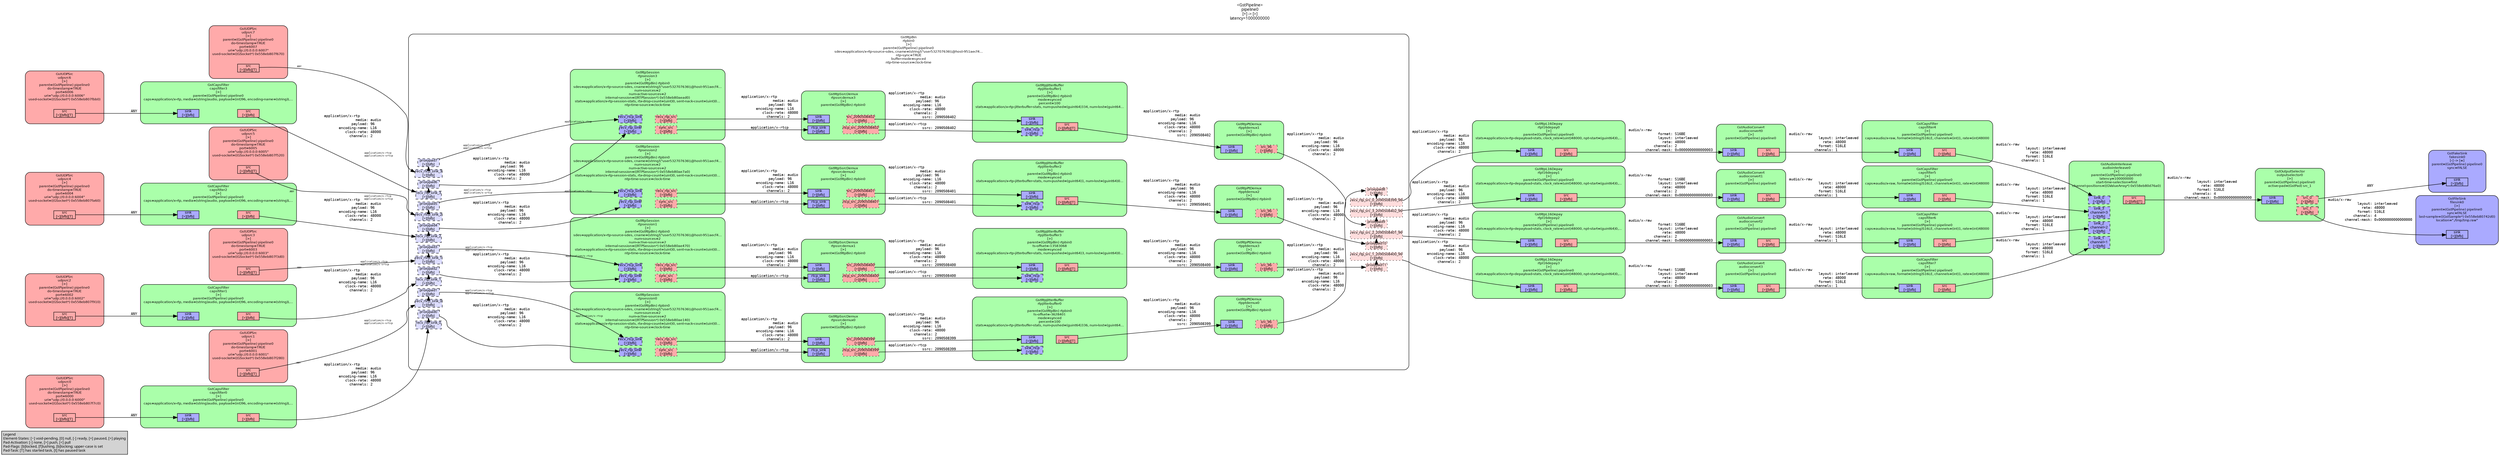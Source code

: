 digraph pipeline {
  rankdir=LR;
  fontname="sans";
  fontsize="10";
  labelloc=t;
  nodesep=.1;
  ranksep=.2;
  label="<GstPipeline>\npipeline0\n[=] -> [>]\nlatency=1000000000";
  node [style="filled,rounded", shape=box, fontsize="9", fontname="sans", margin="0.0,0.0"];
  edge [labelfontsize="6", fontsize="9", fontname="monospace"];
  
  legend [
    pos="0,0!",
    margin="0.05,0.05",
    style="filled",
    label="Legend\lElement-States: [~] void-pending, [0] null, [-] ready, [=] paused, [>] playing\lPad-Activation: [-] none, [>] push, [<] pull\lPad-Flags: [b]locked, [f]lushing, [b]locking; upper-case is set\lPad-Task: [T] has started task, [t] has paused task\l",
  ];
  subgraph cluster_capsfilter7_0x7f90d4009880 {
    fontname="Bitstream Vera Sans";
    fontsize="8";
    style="filled,rounded";
    color=black;
    label="GstCapsFilter\ncapsfilter7\n[>]\nparent=(GstPipeline) pipeline0\ncaps=audio/x-raw, format=(string)S16LE, channels=(int)1, rate=(int)48000";
    subgraph cluster_capsfilter7_0x7f90d4009880_sink {
      label="";
      style="invis";
      capsfilter7_0x7f90d4009880_sink_0x7f90d0005930 [color=black, fillcolor="#aaaaff", label="sink\n[>][bfb]", height="0.2", style="filled,solid"];
    }

    subgraph cluster_capsfilter7_0x7f90d4009880_src {
      label="";
      style="invis";
      capsfilter7_0x7f90d4009880_src_0x7f90d0005b70 [color=black, fillcolor="#ffaaaa", label="src\n[>][bfb]", height="0.2", style="filled,solid"];
    }

    capsfilter7_0x7f90d4009880_sink_0x7f90d0005930 -> capsfilter7_0x7f90d4009880_src_0x7f90d0005b70 [style="invis"];
    fillcolor="#aaffaa";
  }

  capsfilter7_0x7f90d4009880_src_0x7f90d0005b70 -> audiointerleave0_0x558eb808b0e0_sink_1_0x558eb80be020 [label="audio/x-raw\l              layout: interleaved\l                rate: 48000\l              format: S16LE\l            channels: 1\l"]
  subgraph cluster_audioconvert3_0x7f90c8004f80 {
    fontname="Bitstream Vera Sans";
    fontsize="8";
    style="filled,rounded";
    color=black;
    label="GstAudioConvert\naudioconvert3\n[>]\nparent=(GstPipeline) pipeline0";
    subgraph cluster_audioconvert3_0x7f90c8004f80_sink {
      label="";
      style="invis";
      audioconvert3_0x7f90c8004f80_sink_0x7f90d00054b0 [color=black, fillcolor="#aaaaff", label="sink\n[>][bfb]", height="0.2", style="filled,solid"];
    }

    subgraph cluster_audioconvert3_0x7f90c8004f80_src {
      label="";
      style="invis";
      audioconvert3_0x7f90c8004f80_src_0x7f90d00056f0 [color=black, fillcolor="#ffaaaa", label="src\n[>][bfb]", height="0.2", style="filled,solid"];
    }

    audioconvert3_0x7f90c8004f80_sink_0x7f90d00054b0 -> audioconvert3_0x7f90c8004f80_src_0x7f90d00056f0 [style="invis"];
    fillcolor="#aaffaa";
  }

  audioconvert3_0x7f90c8004f80_src_0x7f90d00056f0 -> capsfilter7_0x7f90d4009880_sink_0x7f90d0005930 [label="audio/x-raw\l              layout: interleaved\l                rate: 48000\l              format: S16LE\l            channels: 1\l"]
  subgraph cluster_rtpl16depay3_0x7f90d0008b10 {
    fontname="Bitstream Vera Sans";
    fontsize="8";
    style="filled,rounded";
    color=black;
    label="GstRtpL16Depay\nrtpl16depay3\n[>]\nparent=(GstPipeline) pipeline0\nstats=application/x-rtp-depayload-stats, clock_rate=(uint)48000, npt-start=(guint64)0,…";
    subgraph cluster_rtpl16depay3_0x7f90d0008b10_sink {
      label="";
      style="invis";
      rtpl16depay3_0x7f90d0008b10_sink_0x7f90d0005030 [color=black, fillcolor="#aaaaff", label="sink\n[>][bfb]", height="0.2", style="filled,solid"];
    }

    subgraph cluster_rtpl16depay3_0x7f90d0008b10_src {
      label="";
      style="invis";
      rtpl16depay3_0x7f90d0008b10_src_0x7f90d0005270 [color=black, fillcolor="#ffaaaa", label="src\n[>][bfb]", height="0.2", style="filled,solid"];
    }

    rtpl16depay3_0x7f90d0008b10_sink_0x7f90d0005030 -> rtpl16depay3_0x7f90d0008b10_src_0x7f90d0005270 [style="invis"];
    fillcolor="#aaffaa";
  }

  rtpl16depay3_0x7f90d0008b10_src_0x7f90d0005270 -> audioconvert3_0x7f90c8004f80_sink_0x7f90d00054b0 [label="audio/x-raw\l              format: S16BE\l              layout: interleaved\l                rate: 48000\l            channels: 2\l        channel-mask: 0x0000000000000003\l"]
  subgraph cluster_capsfilter6_0x7f90d4008b80 {
    fontname="Bitstream Vera Sans";
    fontsize="8";
    style="filled,rounded";
    color=black;
    label="GstCapsFilter\ncapsfilter6\n[>]\nparent=(GstPipeline) pipeline0\ncaps=audio/x-raw, format=(string)S16LE, channels=(int)1, rate=(int)48000";
    subgraph cluster_capsfilter6_0x7f90d4008b80_sink {
      label="";
      style="invis";
      capsfilter6_0x7f90d4008b80_sink_0x7f90d0004730 [color=black, fillcolor="#aaaaff", label="sink\n[>][bfb]", height="0.2", style="filled,solid"];
    }

    subgraph cluster_capsfilter6_0x7f90d4008b80_src {
      label="";
      style="invis";
      capsfilter6_0x7f90d4008b80_src_0x7f90d0004970 [color=black, fillcolor="#ffaaaa", label="src\n[>][bfb]", height="0.2", style="filled,solid"];
    }

    capsfilter6_0x7f90d4008b80_sink_0x7f90d0004730 -> capsfilter6_0x7f90d4008b80_src_0x7f90d0004970 [style="invis"];
    fillcolor="#aaffaa";
  }

  capsfilter6_0x7f90d4008b80_src_0x7f90d0004970 -> audiointerleave0_0x558eb808b0e0_sink_2_0x558eb80c4c10 [label="audio/x-raw\l              layout: interleaved\l                rate: 48000\l              format: S16LE\l            channels: 1\l"]
  subgraph cluster_audioconvert2_0x7f90d00068d0 {
    fontname="Bitstream Vera Sans";
    fontsize="8";
    style="filled,rounded";
    color=black;
    label="GstAudioConvert\naudioconvert2\n[>]\nparent=(GstPipeline) pipeline0";
    subgraph cluster_audioconvert2_0x7f90d00068d0_sink {
      label="";
      style="invis";
      audioconvert2_0x7f90d00068d0_sink_0x7f90d00042b0 [color=black, fillcolor="#aaaaff", label="sink\n[>][bfb]", height="0.2", style="filled,solid"];
    }

    subgraph cluster_audioconvert2_0x7f90d00068d0_src {
      label="";
      style="invis";
      audioconvert2_0x7f90d00068d0_src_0x7f90d00044f0 [color=black, fillcolor="#ffaaaa", label="src\n[>][bfb]", height="0.2", style="filled,solid"];
    }

    audioconvert2_0x7f90d00068d0_sink_0x7f90d00042b0 -> audioconvert2_0x7f90d00068d0_src_0x7f90d00044f0 [style="invis"];
    fillcolor="#aaffaa";
  }

  audioconvert2_0x7f90d00068d0_src_0x7f90d00044f0 -> capsfilter6_0x7f90d4008b80_sink_0x7f90d0004730 [label="audio/x-raw\l              layout: interleaved\l                rate: 48000\l              format: S16LE\l            channels: 1\l"]
  subgraph cluster_rtpl16depay2_0x7f90dc013cb0 {
    fontname="Bitstream Vera Sans";
    fontsize="8";
    style="filled,rounded";
    color=black;
    label="GstRtpL16Depay\nrtpl16depay2\n[>]\nparent=(GstPipeline) pipeline0\nstats=application/x-rtp-depayload-stats, clock_rate=(uint)48000, npt-start=(guint64)0,…";
    subgraph cluster_rtpl16depay2_0x7f90dc013cb0_sink {
      label="";
      style="invis";
      rtpl16depay2_0x7f90dc013cb0_sink_0x7f910801fd70 [color=black, fillcolor="#aaaaff", label="sink\n[>][bfb]", height="0.2", style="filled,solid"];
    }

    subgraph cluster_rtpl16depay2_0x7f90dc013cb0_src {
      label="";
      style="invis";
      rtpl16depay2_0x7f90dc013cb0_src_0x7f90d0004070 [color=black, fillcolor="#ffaaaa", label="src\n[>][bfb]", height="0.2", style="filled,solid"];
    }

    rtpl16depay2_0x7f90dc013cb0_sink_0x7f910801fd70 -> rtpl16depay2_0x7f90dc013cb0_src_0x7f90d0004070 [style="invis"];
    fillcolor="#aaffaa";
  }

  rtpl16depay2_0x7f90dc013cb0_src_0x7f90d0004070 -> audioconvert2_0x7f90d00068d0_sink_0x7f90d00042b0 [label="audio/x-raw\l              format: S16BE\l              layout: interleaved\l                rate: 48000\l            channels: 2\l        channel-mask: 0x0000000000000003\l"]
  subgraph cluster_capsfilter5_0x558eb80a1c00 {
    fontname="Bitstream Vera Sans";
    fontsize="8";
    style="filled,rounded";
    color=black;
    label="GstCapsFilter\ncapsfilter5\n[>]\nparent=(GstPipeline) pipeline0\ncaps=audio/x-raw, format=(string)S16LE, channels=(int)1, rate=(int)48000";
    subgraph cluster_capsfilter5_0x558eb80a1c00_sink {
      label="";
      style="invis";
      capsfilter5_0x558eb80a1c00_sink_0x7f90dc016ff0 [color=black, fillcolor="#aaaaff", label="sink\n[>][bfb]", height="0.2", style="filled,solid"];
    }

    subgraph cluster_capsfilter5_0x558eb80a1c00_src {
      label="";
      style="invis";
      capsfilter5_0x558eb80a1c00_src_0x7f90dc017230 [color=black, fillcolor="#ffaaaa", label="src\n[>][bfb]", height="0.2", style="filled,solid"];
    }

    capsfilter5_0x558eb80a1c00_sink_0x7f90dc016ff0 -> capsfilter5_0x558eb80a1c00_src_0x7f90dc017230 [style="invis"];
    fillcolor="#aaffaa";
  }

  capsfilter5_0x558eb80a1c00_src_0x7f90dc017230 -> audiointerleave0_0x558eb808b0e0_sink_3_0x558eb80cc120 [label="audio/x-raw\l              layout: interleaved\l                rate: 48000\l              format: S16LE\l            channels: 1\l"]
  subgraph cluster_audioconvert1_0x7f90d4004710 {
    fontname="Bitstream Vera Sans";
    fontsize="8";
    style="filled,rounded";
    color=black;
    label="GstAudioConvert\naudioconvert1\n[>]\nparent=(GstPipeline) pipeline0";
    subgraph cluster_audioconvert1_0x7f90d4004710_sink {
      label="";
      style="invis";
      audioconvert1_0x7f90d4004710_sink_0x7f90dc016b70 [color=black, fillcolor="#aaaaff", label="sink\n[>][bfb]", height="0.2", style="filled,solid"];
    }

    subgraph cluster_audioconvert1_0x7f90d4004710_src {
      label="";
      style="invis";
      audioconvert1_0x7f90d4004710_src_0x7f90dc016db0 [color=black, fillcolor="#ffaaaa", label="src\n[>][bfb]", height="0.2", style="filled,solid"];
    }

    audioconvert1_0x7f90d4004710_sink_0x7f90dc016b70 -> audioconvert1_0x7f90d4004710_src_0x7f90dc016db0 [style="invis"];
    fillcolor="#aaffaa";
  }

  audioconvert1_0x7f90d4004710_src_0x7f90dc016db0 -> capsfilter5_0x558eb80a1c00_sink_0x7f90dc016ff0 [label="audio/x-raw\l              layout: interleaved\l                rate: 48000\l              format: S16LE\l            channels: 1\l"]
  subgraph cluster_rtpl16depay1_0x7f90dc012eb0 {
    fontname="Bitstream Vera Sans";
    fontsize="8";
    style="filled,rounded";
    color=black;
    label="GstRtpL16Depay\nrtpl16depay1\n[>]\nparent=(GstPipeline) pipeline0\nstats=application/x-rtp-depayload-stats, clock_rate=(uint)48000, npt-start=(guint64)0,…";
    subgraph cluster_rtpl16depay1_0x7f90dc012eb0_sink {
      label="";
      style="invis";
      rtpl16depay1_0x7f90dc012eb0_sink_0x7f90dc0166f0 [color=black, fillcolor="#aaaaff", label="sink\n[>][bfb]", height="0.2", style="filled,solid"];
    }

    subgraph cluster_rtpl16depay1_0x7f90dc012eb0_src {
      label="";
      style="invis";
      rtpl16depay1_0x7f90dc012eb0_src_0x7f90dc016930 [color=black, fillcolor="#ffaaaa", label="src\n[>][bfb]", height="0.2", style="filled,solid"];
    }

    rtpl16depay1_0x7f90dc012eb0_sink_0x7f90dc0166f0 -> rtpl16depay1_0x7f90dc012eb0_src_0x7f90dc016930 [style="invis"];
    fillcolor="#aaffaa";
  }

  rtpl16depay1_0x7f90dc012eb0_src_0x7f90dc016930 -> audioconvert1_0x7f90d4004710_sink_0x7f90dc016b70 [label="audio/x-raw\l              format: S16BE\l              layout: interleaved\l                rate: 48000\l            channels: 2\l        channel-mask: 0x0000000000000003\l"]
  subgraph cluster_capsfilter4_0x558eb80a0f00 {
    fontname="Bitstream Vera Sans";
    fontsize="8";
    style="filled,rounded";
    color=black;
    label="GstCapsFilter\ncapsfilter4\n[>]\nparent=(GstPipeline) pipeline0\ncaps=audio/x-raw, format=(string)S16LE, channels=(int)1, rate=(int)48000";
    subgraph cluster_capsfilter4_0x558eb80a0f00_sink {
      label="";
      style="invis";
      capsfilter4_0x558eb80a0f00_sink_0x7f90e8029d90 [color=black, fillcolor="#aaaaff", label="sink\n[>][bfb]", height="0.2", style="filled,solid"];
    }

    subgraph cluster_capsfilter4_0x558eb80a0f00_src {
      label="";
      style="invis";
      capsfilter4_0x558eb80a0f00_src_0x7f90dc016030 [color=black, fillcolor="#ffaaaa", label="src\n[>][bfb]", height="0.2", style="filled,solid"];
    }

    capsfilter4_0x558eb80a0f00_sink_0x7f90e8029d90 -> capsfilter4_0x558eb80a0f00_src_0x7f90dc016030 [style="invis"];
    fillcolor="#aaffaa";
  }

  capsfilter4_0x558eb80a0f00_src_0x7f90dc016030 -> audiointerleave0_0x558eb808b0e0_sink_0_0x558eb80b8e30 [label="audio/x-raw\l              layout: interleaved\l                rate: 48000\l              format: S16LE\l            channels: 1\l"]
  subgraph cluster_audioconvert0_0x7f90dc015010 {
    fontname="Bitstream Vera Sans";
    fontsize="8";
    style="filled,rounded";
    color=black;
    label="GstAudioConvert\naudioconvert0\n[>]\nparent=(GstPipeline) pipeline0";
    subgraph cluster_audioconvert0_0x7f90dc015010_sink {
      label="";
      style="invis";
      audioconvert0_0x7f90dc015010_sink_0x7f90e8029910 [color=black, fillcolor="#aaaaff", label="sink\n[>][bfb]", height="0.2", style="filled,solid"];
    }

    subgraph cluster_audioconvert0_0x7f90dc015010_src {
      label="";
      style="invis";
      audioconvert0_0x7f90dc015010_src_0x7f90e8029b50 [color=black, fillcolor="#ffaaaa", label="src\n[>][bfb]", height="0.2", style="filled,solid"];
    }

    audioconvert0_0x7f90dc015010_sink_0x7f90e8029910 -> audioconvert0_0x7f90dc015010_src_0x7f90e8029b50 [style="invis"];
    fillcolor="#aaffaa";
  }

  audioconvert0_0x7f90dc015010_src_0x7f90e8029b50 -> capsfilter4_0x558eb80a0f00_sink_0x7f90e8029d90 [label="audio/x-raw\l              layout: interleaved\l                rate: 48000\l              format: S16LE\l            channels: 1\l"]
  subgraph cluster_rtpl16depay0_0x7f90dc0120b0 {
    fontname="Bitstream Vera Sans";
    fontsize="8";
    style="filled,rounded";
    color=black;
    label="GstRtpL16Depay\nrtpl16depay0\n[>]\nparent=(GstPipeline) pipeline0\nstats=application/x-rtp-depayload-stats, clock_rate=(uint)48000, npt-start=(guint64)0,…";
    subgraph cluster_rtpl16depay0_0x7f90dc0120b0_sink {
      label="";
      style="invis";
      rtpl16depay0_0x7f90dc0120b0_sink_0x7f90e8029490 [color=black, fillcolor="#aaaaff", label="sink\n[>][bfb]", height="0.2", style="filled,solid"];
    }

    subgraph cluster_rtpl16depay0_0x7f90dc0120b0_src {
      label="";
      style="invis";
      rtpl16depay0_0x7f90dc0120b0_src_0x7f90e80296d0 [color=black, fillcolor="#ffaaaa", label="src\n[>][bfb]", height="0.2", style="filled,solid"];
    }

    rtpl16depay0_0x7f90dc0120b0_sink_0x7f90e8029490 -> rtpl16depay0_0x7f90dc0120b0_src_0x7f90e80296d0 [style="invis"];
    fillcolor="#aaffaa";
  }

  rtpl16depay0_0x7f90dc0120b0_src_0x7f90e80296d0 -> audioconvert0_0x7f90dc015010_sink_0x7f90e8029910 [label="audio/x-raw\l              format: S16BE\l              layout: interleaved\l                rate: 48000\l            channels: 2\l        channel-mask: 0x0000000000000003\l"]
  subgraph cluster_udpsrc7_0x558eb80c5de0 {
    fontname="Bitstream Vera Sans";
    fontsize="8";
    style="filled,rounded";
    color=black;
    label="GstUDPSrc\nudpsrc7\n[>]\nparent=(GstPipeline) pipeline0\ndo-timestamp=TRUE\nport=6007\nuri=\"udp://0.0.0.0:6007\"\nused-socket=((GSocket*) 0x558eb807f670)";
    subgraph cluster_udpsrc7_0x558eb80c5de0_src {
      label="";
      style="invis";
      udpsrc7_0x558eb80c5de0_src_0x558eb80c1b70 [color=black, fillcolor="#ffaaaa", label="src\n[>][bfb][T]", height="0.2", style="filled,solid"];
    }

    fillcolor="#ffaaaa";
  }

  udpsrc7_0x558eb80c5de0_src_0x558eb80c1b70 -> rtpbin0_0x558eb80920f0_recv_rtcp_sink_3_0x558eb80b7160 [labeldistance="10", labelangle="0", label="                                                  ", taillabel="ANY", headlabel="application/x-rtcp\lapplication/x-srtcp\l"]
  subgraph cluster_udpsrc6_0x558eb80c56f0 {
    fontname="Bitstream Vera Sans";
    fontsize="8";
    style="filled,rounded";
    color=black;
    label="GstUDPSrc\nudpsrc6\n[>]\nparent=(GstPipeline) pipeline0\ndo-timestamp=TRUE\nport=6006\nuri=\"udp://0.0.0.0:6006\"\nused-socket=((GSocket*) 0x558eb807fbb0)";
    subgraph cluster_udpsrc6_0x558eb80c56f0_src {
      label="";
      style="invis";
      udpsrc6_0x558eb80c56f0_src_0x558eb80c1930 [color=black, fillcolor="#ffaaaa", label="src\n[>][bfb][T]", height="0.2", style="filled,solid"];
    }

    fillcolor="#ffaaaa";
  }

  udpsrc6_0x558eb80c56f0_src_0x558eb80c1930 -> capsfilter3_0x558eb80a0bc0_sink_0x558eb80c14b0 [label="ANY"]
  subgraph cluster_capsfilter3_0x558eb80a0bc0 {
    fontname="Bitstream Vera Sans";
    fontsize="8";
    style="filled,rounded";
    color=black;
    label="GstCapsFilter\ncapsfilter3\n[>]\nparent=(GstPipeline) pipeline0\ncaps=application/x-rtp, media=(string)audio, payload=(int)96, encoding-name=(string)L…";
    subgraph cluster_capsfilter3_0x558eb80a0bc0_sink {
      label="";
      style="invis";
      capsfilter3_0x558eb80a0bc0_sink_0x558eb80c14b0 [color=black, fillcolor="#aaaaff", label="sink\n[>][bfb]", height="0.2", style="filled,solid"];
    }

    subgraph cluster_capsfilter3_0x558eb80a0bc0_src {
      label="";
      style="invis";
      capsfilter3_0x558eb80a0bc0_src_0x558eb80c16f0 [color=black, fillcolor="#ffaaaa", label="src\n[>][bfb]", height="0.2", style="filled,solid"];
    }

    capsfilter3_0x558eb80a0bc0_sink_0x558eb80c14b0 -> capsfilter3_0x558eb80a0bc0_src_0x558eb80c16f0 [style="invis"];
    fillcolor="#aaffaa";
  }

  capsfilter3_0x558eb80a0bc0_src_0x558eb80c16f0 -> rtpbin0_0x558eb80920f0_recv_rtp_sink_3_0x558eb80b6ef0 [label="application/x-rtp\l               media: audio\l             payload: 96\l       encoding-name: L16\l          clock-rate: 48000\l            channels: 2\l"]
  subgraph cluster_udpsrc5_0x558eb80bfa00 {
    fontname="Bitstream Vera Sans";
    fontsize="8";
    style="filled,rounded";
    color=black;
    label="GstUDPSrc\nudpsrc5\n[>]\nparent=(GstPipeline) pipeline0\ndo-timestamp=TRUE\nport=6005\nuri=\"udp://0.0.0.0:6005\"\nused-socket=((GSocket*) 0x558eb807f520)";
    subgraph cluster_udpsrc5_0x558eb80bfa00_src {
      label="";
      style="invis";
      udpsrc5_0x558eb80bfa00_src_0x558eb80c04f0 [color=black, fillcolor="#ffaaaa", label="src\n[>][bfb][T]", height="0.2", style="filled,solid"];
    }

    fillcolor="#ffaaaa";
  }

  udpsrc5_0x558eb80bfa00_src_0x558eb80c04f0 -> rtpbin0_0x558eb80920f0_recv_rtcp_sink_2_0x558eb80b6c80 [labeldistance="10", labelangle="0", label="                                                  ", taillabel="ANY", headlabel="application/x-rtcp\lapplication/x-srtcp\l"]
  subgraph cluster_udpsrc4_0x558eb80bf2d0 {
    fontname="Bitstream Vera Sans";
    fontsize="8";
    style="filled,rounded";
    color=black;
    label="GstUDPSrc\nudpsrc4\n[>]\nparent=(GstPipeline) pipeline0\ndo-timestamp=TRUE\nport=6004\nuri=\"udp://0.0.0.0:6004\"\nused-socket=((GSocket*) 0x558eb807fa60)";
    subgraph cluster_udpsrc4_0x558eb80bf2d0_src {
      label="";
      style="invis";
      udpsrc4_0x558eb80bf2d0_src_0x558eb80c02b0 [color=black, fillcolor="#ffaaaa", label="src\n[>][bfb][T]", height="0.2", style="filled,solid"];
    }

    fillcolor="#ffaaaa";
  }

  udpsrc4_0x558eb80bf2d0_src_0x558eb80c02b0 -> capsfilter2_0x558eb80a0880_sink_0x558eb80b3d80 [label="ANY"]
  subgraph cluster_capsfilter2_0x558eb80a0880 {
    fontname="Bitstream Vera Sans";
    fontsize="8";
    style="filled,rounded";
    color=black;
    label="GstCapsFilter\ncapsfilter2\n[>]\nparent=(GstPipeline) pipeline0\ncaps=application/x-rtp, media=(string)audio, payload=(int)96, encoding-name=(string)L…";
    subgraph cluster_capsfilter2_0x558eb80a0880_sink {
      label="";
      style="invis";
      capsfilter2_0x558eb80a0880_sink_0x558eb80b3d80 [color=black, fillcolor="#aaaaff", label="sink\n[>][bfb]", height="0.2", style="filled,solid"];
    }

    subgraph cluster_capsfilter2_0x558eb80a0880_src {
      label="";
      style="invis";
      capsfilter2_0x558eb80a0880_src_0x558eb80c0070 [color=black, fillcolor="#ffaaaa", label="src\n[>][bfb]", height="0.2", style="filled,solid"];
    }

    capsfilter2_0x558eb80a0880_sink_0x558eb80b3d80 -> capsfilter2_0x558eb80a0880_src_0x558eb80c0070 [style="invis"];
    fillcolor="#aaffaa";
  }

  capsfilter2_0x558eb80a0880_src_0x558eb80c0070 -> rtpbin0_0x558eb80920f0_recv_rtp_sink_2_0x558eb80b6a10 [label="application/x-rtp\l               media: audio\l             payload: 96\l       encoding-name: L16\l          clock-rate: 48000\l            channels: 2\l"]
  subgraph cluster_udpsrc3_0x558eb80ba190 {
    fontname="Bitstream Vera Sans";
    fontsize="8";
    style="filled,rounded";
    color=black;
    label="GstUDPSrc\nudpsrc3\n[>]\nparent=(GstPipeline) pipeline0\ndo-timestamp=TRUE\nport=6003\nuri=\"udp://0.0.0.0:6003\"\nused-socket=((GSocket*) 0x558eb807f3d0)";
    subgraph cluster_udpsrc3_0x558eb80ba190_src {
      label="";
      style="invis";
      udpsrc3_0x558eb80ba190_src_0x558eb80b2dc0 [color=black, fillcolor="#ffaaaa", label="src\n[>][bfb][T]", height="0.2", style="filled,solid"];
    }

    fillcolor="#ffaaaa";
  }

  udpsrc3_0x558eb80ba190_src_0x558eb80b2dc0 -> rtpbin0_0x558eb80920f0_recv_rtcp_sink_1_0x558eb80b67a0 [labeldistance="10", labelangle="0", label="                                                  ", taillabel="ANY", headlabel="application/x-rtcp\lapplication/x-srtcp\l"]
  subgraph cluster_udpsrc2_0x558eb80b9aa0 {
    fontname="Bitstream Vera Sans";
    fontsize="8";
    style="filled,rounded";
    color=black;
    label="GstUDPSrc\nudpsrc2\n[>]\nparent=(GstPipeline) pipeline0\ndo-timestamp=TRUE\nport=6002\nuri=\"udp://0.0.0.0:6002\"\nused-socket=((GSocket*) 0x558eb807f910)";
    subgraph cluster_udpsrc2_0x558eb80b9aa0_src {
      label="";
      style="invis";
      udpsrc2_0x558eb80b9aa0_src_0x558eb80b2b80 [color=black, fillcolor="#ffaaaa", label="src\n[>][bfb][T]", height="0.2", style="filled,solid"];
    }

    fillcolor="#ffaaaa";
  }

  udpsrc2_0x558eb80b9aa0_src_0x558eb80b2b80 -> capsfilter1_0x558eb80a0540_sink_0x558eb80b2700 [label="ANY"]
  subgraph cluster_capsfilter1_0x558eb80a0540 {
    fontname="Bitstream Vera Sans";
    fontsize="8";
    style="filled,rounded";
    color=black;
    label="GstCapsFilter\ncapsfilter1\n[>]\nparent=(GstPipeline) pipeline0\ncaps=application/x-rtp, media=(string)audio, payload=(int)96, encoding-name=(string)L…";
    subgraph cluster_capsfilter1_0x558eb80a0540_sink {
      label="";
      style="invis";
      capsfilter1_0x558eb80a0540_sink_0x558eb80b2700 [color=black, fillcolor="#aaaaff", label="sink\n[>][bfb]", height="0.2", style="filled,solid"];
    }

    subgraph cluster_capsfilter1_0x558eb80a0540_src {
      label="";
      style="invis";
      capsfilter1_0x558eb80a0540_src_0x558eb80b2940 [color=black, fillcolor="#ffaaaa", label="src\n[>][bfb]", height="0.2", style="filled,solid"];
    }

    capsfilter1_0x558eb80a0540_sink_0x558eb80b2700 -> capsfilter1_0x558eb80a0540_src_0x558eb80b2940 [style="invis"];
    fillcolor="#aaffaa";
  }

  capsfilter1_0x558eb80a0540_src_0x558eb80b2940 -> rtpbin0_0x558eb80920f0_recv_rtp_sink_1_0x558eb80b6530 [label="application/x-rtp\l               media: audio\l             payload: 96\l       encoding-name: L16\l          clock-rate: 48000\l            channels: 2\l"]
  subgraph cluster_udpsrc1_0x558eb80a4e20 {
    fontname="Bitstream Vera Sans";
    fontsize="8";
    style="filled,rounded";
    color=black;
    label="GstUDPSrc\nudpsrc1\n[>]\nparent=(GstPipeline) pipeline0\ndo-timestamp=TRUE\nport=6001\nuri=\"udp://0.0.0.0:6001\"\nused-socket=((GSocket*) 0x558eb807f280)";
    subgraph cluster_udpsrc1_0x558eb80a4e20_src {
      label="";
      style="invis";
      udpsrc1_0x558eb80a4e20_src_0x558eb807b6d0 [color=black, fillcolor="#ffaaaa", label="src\n[>][bfb][T]", height="0.2", style="filled,solid"];
    }

    fillcolor="#ffaaaa";
  }

  udpsrc1_0x558eb80a4e20_src_0x558eb807b6d0 -> rtpbin0_0x558eb80920f0_recv_rtcp_sink_0_0x558eb80b62c0 [labeldistance="10", labelangle="0", label="                                                  ", taillabel="ANY", headlabel="application/x-rtcp\lapplication/x-srtcp\l"]
  subgraph cluster_udpsrc0_0x558eb80a48d0 {
    fontname="Bitstream Vera Sans";
    fontsize="8";
    style="filled,rounded";
    color=black;
    label="GstUDPSrc\nudpsrc0\n[>]\nparent=(GstPipeline) pipeline0\ndo-timestamp=TRUE\nport=6000\nuri=\"udp://0.0.0.0:6000\"\nused-socket=((GSocket*) 0x558eb807f7c0)";
    subgraph cluster_udpsrc0_0x558eb80a48d0_src {
      label="";
      style="invis";
      udpsrc0_0x558eb80a48d0_src_0x558eb807b490 [color=black, fillcolor="#ffaaaa", label="src\n[>][bfb][T]", height="0.2", style="filled,solid"];
    }

    fillcolor="#ffaaaa";
  }

  udpsrc0_0x558eb80a48d0_src_0x558eb807b490 -> capsfilter0_0x558eb80a0200_sink_0x558eb807b010 [label="ANY"]
  subgraph cluster_capsfilter0_0x558eb80a0200 {
    fontname="Bitstream Vera Sans";
    fontsize="8";
    style="filled,rounded";
    color=black;
    label="GstCapsFilter\ncapsfilter0\n[>]\nparent=(GstPipeline) pipeline0\ncaps=application/x-rtp, media=(string)audio, payload=(int)96, encoding-name=(string)L…";
    subgraph cluster_capsfilter0_0x558eb80a0200_sink {
      label="";
      style="invis";
      capsfilter0_0x558eb80a0200_sink_0x558eb807b010 [color=black, fillcolor="#aaaaff", label="sink\n[>][bfb]", height="0.2", style="filled,solid"];
    }

    subgraph cluster_capsfilter0_0x558eb80a0200_src {
      label="";
      style="invis";
      capsfilter0_0x558eb80a0200_src_0x558eb807b250 [color=black, fillcolor="#ffaaaa", label="src\n[>][bfb]", height="0.2", style="filled,solid"];
    }

    capsfilter0_0x558eb80a0200_sink_0x558eb807b010 -> capsfilter0_0x558eb80a0200_src_0x558eb807b250 [style="invis"];
    fillcolor="#aaffaa";
  }

  capsfilter0_0x558eb80a0200_src_0x558eb807b250 -> rtpbin0_0x558eb80920f0_recv_rtp_sink_0_0x558eb80b6050 [label="application/x-rtp\l               media: audio\l             payload: 96\l       encoding-name: L16\l          clock-rate: 48000\l            channels: 2\l"]
  subgraph cluster_filesink0_0x558eb80991e0 {
    fontname="Bitstream Vera Sans";
    fontsize="8";
    style="filled,rounded";
    color=black;
    label="GstFileSink\nfilesink0\n[>]\nparent=(GstPipeline) pipeline0\nsync=FALSE\nlast-sample=((GstSample*) 0x558eb80742d0)\nlocation=\"./tmp/tmp.raw\"";
    subgraph cluster_filesink0_0x558eb80991e0_sink {
      label="";
      style="invis";
      filesink0_0x558eb80991e0_sink_0x558eb807a4d0 [color=black, fillcolor="#aaaaff", label="sink\n[>][bfb]", height="0.2", style="filled,solid"];
    }

    fillcolor="#aaaaff";
  }

  subgraph cluster_fakesink0_0x558eb809bd20 {
    fontname="Bitstream Vera Sans";
    fontsize="8";
    style="filled,rounded";
    color=black;
    label="GstFakeSink\nfakesink0\n[-] -> [=]\nparent=(GstPipeline) pipeline0\nsync=FALSE";
    subgraph cluster_fakesink0_0x558eb809bd20_sink {
      label="";
      style="invis";
      fakesink0_0x558eb809bd20_sink_0x558eb807a950 [color=black, fillcolor="#aaaaff", label="sink\n[>][bfb]", height="0.2", style="filled,solid"];
    }

    fillcolor="#aaaaff";
  }

  subgraph cluster_outputselector0_0x558eb809a060 {
    fontname="Bitstream Vera Sans";
    fontsize="8";
    style="filled,rounded";
    color=black;
    label="GstOutputSelector\noutputselector0\n[>]\nparent=(GstPipeline) pipeline0\nactive-pad=(GstPad) src_1";
    subgraph cluster_outputselector0_0x558eb809a060_sink {
      label="";
      style="invis";
      outputselector0_0x558eb809a060_sink_0x558eb807a710 [color=black, fillcolor="#aaaaff", label="sink\n[>][bfb]", height="0.2", style="filled,solid"];
    }

    subgraph cluster_outputselector0_0x558eb809a060_src {
      label="";
      style="invis";
      outputselector0_0x558eb809a060_src_0_0x558eb807ab90 [color=black, fillcolor="#ffaaaa", label="src_0\n[>][bfb]", height="0.2", style="filled,dashed"];
      outputselector0_0x558eb809a060_src_1_0x558eb807add0 [color=black, fillcolor="#ffaaaa", label="src_1\n[>][bfb]", height="0.2", style="filled,dashed"];
    }

    outputselector0_0x558eb809a060_sink_0x558eb807a710 -> outputselector0_0x558eb809a060_src_0_0x558eb807ab90 [style="invis"];
    fillcolor="#aaffaa";
  }

  outputselector0_0x558eb809a060_src_0_0x558eb807ab90 -> fakesink0_0x558eb809bd20_sink_0x558eb807a950 [label="ANY"]
  outputselector0_0x558eb809a060_src_1_0x558eb807add0 -> filesink0_0x558eb80991e0_sink_0x558eb807a4d0 [label="audio/x-raw\l              layout: interleaved\l                rate: 48000\l              format: S16LE\l            channels: 4\l        channel-mask: 0x0000000000000000\l"]
  subgraph cluster_audiointerleave0_0x558eb808b0e0 {
    fontname="Bitstream Vera Sans";
    fontsize="8";
    style="filled,rounded";
    color=black;
    label="GstAudioInterleave\naudiointerleave0\n[>]\nparent=(GstPipeline) pipeline0\nlatency=100000000\nstart-time-selection=first\nchannel-positions=((GValueArray*) 0x558eb80d76a0)";
    subgraph cluster_audiointerleave0_0x558eb808b0e0_sink {
      label="";
      style="invis";
      audiointerleave0_0x558eb808b0e0_sink_0_0x558eb80b8e30 [color=black, fillcolor="#aaaaff", label="sink_0\n[>][bfb]", height="0.2", style="filled,dashed"];
      audiointerleave0_0x558eb808b0e0_sink_1_0x558eb80be020 [color=black, fillcolor="#aaaaff", label="sink_1\nchannel=1\n[>][bfb]", height="0.2", style="filled,dashed"];
      audiointerleave0_0x558eb808b0e0_sink_2_0x558eb80c4c10 [color=black, fillcolor="#aaaaff", label="sink_2\nchannel=2\n[>][bfb]", height="0.2", style="filled,dashed"];
      audiointerleave0_0x558eb808b0e0_sink_3_0x558eb80cc120 [color=black, fillcolor="#aaaaff", label="sink_3\nchannel=3\n[>][bfb]", height="0.2", style="filled,dashed"];
    }

    subgraph cluster_audiointerleave0_0x558eb808b0e0_src {
      label="";
      style="invis";
      audiointerleave0_0x558eb808b0e0_src_0x558eb807a290 [color=black, fillcolor="#ffaaaa", label="src\n[>][bfb][T]", height="0.2", style="filled,solid"];
    }

    audiointerleave0_0x558eb808b0e0_sink_0_0x558eb80b8e30 -> audiointerleave0_0x558eb808b0e0_src_0x558eb807a290 [style="invis"];
    fillcolor="#aaffaa";
  }

  audiointerleave0_0x558eb808b0e0_src_0x558eb807a290 -> outputselector0_0x558eb809a060_sink_0x558eb807a710 [label="audio/x-raw\l              layout: interleaved\l                rate: 48000\l              format: S16LE\l            channels: 4\l        channel-mask: 0x0000000000000000\l"]
  subgraph cluster_rtpbin0_0x558eb80920f0 {
    fontname="Bitstream Vera Sans";
    fontsize="8";
    style="filled,rounded";
    color=black;
    label="GstRtpBin\nrtpbin0\n[>]\nparent=(GstPipeline) pipeline0\nsdes=application/x-rtp-source-sdes, cname=(string)\\\"user532707636\\\\@host-951aecf4…\nntp-sync=TRUE\nbuffer-mode=synced\nntp-time-source=clock-time";
    subgraph cluster_rtpbin0_0x558eb80920f0_sink {
      label="";
      style="invis";
      _proxypad0_0x558eb8092330 [color=black, fillcolor="#ddddff", label="proxypad0\n[>][bfb]", height="0.2", style="filled,dashed"];
    rtpbin0_0x558eb80920f0_recv_rtp_sink_0_0x558eb80b6050 -> _proxypad0_0x558eb8092330 [style=dashed, minlen=0]
      rtpbin0_0x558eb80920f0_recv_rtp_sink_0_0x558eb80b6050 [color=black, fillcolor="#ddddff", label="recv_rtp_sink_0\n[>][bfb]", height="0.2", style="filled,dashed"];
      _proxypad1_0x558eb8092580 [color=black, fillcolor="#ddddff", label="proxypad1\n[>][bfb]", height="0.2", style="filled,dashed"];
    rtpbin0_0x558eb80920f0_recv_rtcp_sink_0_0x558eb80b62c0 -> _proxypad1_0x558eb8092580 [style=dashed, minlen=0]
      rtpbin0_0x558eb80920f0_recv_rtcp_sink_0_0x558eb80b62c0 [color=black, fillcolor="#ddddff", label="recv_rtcp_sink_0\n[>][bfb]", height="0.2", style="filled,dashed"];
      _proxypad2_0x558eb80927d0 [color=black, fillcolor="#ddddff", label="proxypad2\n[>][bfb]", height="0.2", style="filled,dashed"];
    rtpbin0_0x558eb80920f0_recv_rtp_sink_1_0x558eb80b6530 -> _proxypad2_0x558eb80927d0 [style=dashed, minlen=0]
      rtpbin0_0x558eb80920f0_recv_rtp_sink_1_0x558eb80b6530 [color=black, fillcolor="#ddddff", label="recv_rtp_sink_1\n[>][bfb]", height="0.2", style="filled,dashed"];
      _proxypad3_0x558eb8092a20 [color=black, fillcolor="#ddddff", label="proxypad3\n[>][bfb]", height="0.2", style="filled,dashed"];
    rtpbin0_0x558eb80920f0_recv_rtcp_sink_1_0x558eb80b67a0 -> _proxypad3_0x558eb8092a20 [style=dashed, minlen=0]
      rtpbin0_0x558eb80920f0_recv_rtcp_sink_1_0x558eb80b67a0 [color=black, fillcolor="#ddddff", label="recv_rtcp_sink_1\n[>][bfb]", height="0.2", style="filled,dashed"];
      _proxypad4_0x558eb8092c70 [color=black, fillcolor="#ddddff", label="proxypad4\n[>][bfb]", height="0.2", style="filled,dashed"];
    rtpbin0_0x558eb80920f0_recv_rtp_sink_2_0x558eb80b6a10 -> _proxypad4_0x558eb8092c70 [style=dashed, minlen=0]
      rtpbin0_0x558eb80920f0_recv_rtp_sink_2_0x558eb80b6a10 [color=black, fillcolor="#ddddff", label="recv_rtp_sink_2\n[>][bfb]", height="0.2", style="filled,dashed"];
      _proxypad5_0x558eb8092ec0 [color=black, fillcolor="#ddddff", label="proxypad5\n[>][bfb]", height="0.2", style="filled,dashed"];
    rtpbin0_0x558eb80920f0_recv_rtcp_sink_2_0x558eb80b6c80 -> _proxypad5_0x558eb8092ec0 [style=dashed, minlen=0]
      rtpbin0_0x558eb80920f0_recv_rtcp_sink_2_0x558eb80b6c80 [color=black, fillcolor="#ddddff", label="recv_rtcp_sink_2\n[>][bfb]", height="0.2", style="filled,dashed"];
      _proxypad6_0x558eb8093110 [color=black, fillcolor="#ddddff", label="proxypad6\n[>][bfb]", height="0.2", style="filled,dashed"];
    rtpbin0_0x558eb80920f0_recv_rtp_sink_3_0x558eb80b6ef0 -> _proxypad6_0x558eb8093110 [style=dashed, minlen=0]
      rtpbin0_0x558eb80920f0_recv_rtp_sink_3_0x558eb80b6ef0 [color=black, fillcolor="#ddddff", label="recv_rtp_sink_3\n[>][bfb]", height="0.2", style="filled,dashed"];
      _proxypad7_0x558eb8093360 [color=black, fillcolor="#ddddff", label="proxypad7\n[>][bfb]", height="0.2", style="filled,dashed"];
    rtpbin0_0x558eb80920f0_recv_rtcp_sink_3_0x558eb80b7160 -> _proxypad7_0x558eb8093360 [style=dashed, minlen=0]
      rtpbin0_0x558eb80920f0_recv_rtcp_sink_3_0x558eb80b7160 [color=black, fillcolor="#ddddff", label="recv_rtcp_sink_3\n[>][bfb]", height="0.2", style="filled,dashed"];
    }

    subgraph cluster_rtpbin0_0x558eb80920f0_src {
      label="";
      style="invis";
      _proxypad8_0x558eb8093ca0 [color=black, fillcolor="#ffdddd", label="proxypad8\n[>][bfb]", height="0.2", style="filled,dotted"];
    _proxypad8_0x558eb8093ca0 -> rtpbin0_0x558eb80920f0_recv_rtp_src_0_2090508399_96_0x558eb80b73d0 [style=dashed, minlen=0]
      rtpbin0_0x558eb80920f0_recv_rtp_src_0_2090508399_96_0x558eb80b73d0 [color=black, fillcolor="#ffdddd", label="recv_rtp_src_0_2090508399_96\n[>][bfb]", height="0.2", style="filled,dotted"];
      _proxypad9_0x7f90dc0067f0 [color=black, fillcolor="#ffdddd", label="proxypad9\n[>][bfb]", height="0.2", style="filled,dotted"];
    _proxypad9_0x7f90dc0067f0 -> rtpbin0_0x558eb80920f0_recv_rtp_src_3_2090508402_96_0x558eb80b7d90 [style=dashed, minlen=0]
      rtpbin0_0x558eb80920f0_recv_rtp_src_3_2090508402_96_0x558eb80b7d90 [color=black, fillcolor="#ffdddd", label="recv_rtp_src_3_2090508402_96\n[>][bfb]", height="0.2", style="filled,dotted"];
      _proxypad10_0x7f90dc007130 [color=black, fillcolor="#ffdddd", label="proxypad10\n[>][bfb]", height="0.2", style="filled,dotted"];
    _proxypad10_0x7f90dc007130 -> rtpbin0_0x558eb80920f0_recv_rtp_src_2_2090508401_96_0x7f90d40067a0 [style=dashed, minlen=0]
      rtpbin0_0x558eb80920f0_recv_rtp_src_2_2090508401_96_0x7f90d40067a0 [color=black, fillcolor="#ffdddd", label="recv_rtp_src_2_2090508401_96\n[>][bfb]", height="0.2", style="filled,dotted"];
      _proxypad11_0x7f90dc007a70 [color=black, fillcolor="#ffdddd", label="proxypad11\n[>][bfb]", height="0.2", style="filled,dotted"];
    _proxypad11_0x7f90dc007a70 -> rtpbin0_0x558eb80920f0_recv_rtp_src_1_2090508400_96_0x7f90d4007160 [style=dashed, minlen=0]
      rtpbin0_0x558eb80920f0_recv_rtp_src_1_2090508400_96_0x7f90d4007160 [color=black, fillcolor="#ffdddd", label="recv_rtp_src_1_2090508400_96\n[>][bfb]", height="0.2", style="filled,dotted"];
    }

    rtpbin0_0x558eb80920f0_recv_rtp_sink_0_0x558eb80b6050 -> rtpbin0_0x558eb80920f0_recv_rtp_src_0_2090508399_96_0x558eb80b73d0 [style="invis"];
    fillcolor="#ffffff";
    subgraph cluster_rtpjitterbuffer3_0x7f910801b2d0 {
      fontname="Bitstream Vera Sans";
      fontsize="8";
      style="filled,rounded";
      color=black;
      label="GstRtpJitterBuffer\nrtpjitterbuffer3\n[>]\nparent=(GstRtpBin) rtpbin0\nts-offset=-13583068\nmode=synced\nstats=application/x-rtp-jitterbuffer-stats, num-pushed=(guint64)3, num-lost=(guint64)0…";
      subgraph cluster_rtpjitterbuffer3_0x7f910801b2d0_sink {
        label="";
        style="invis";
        rtpjitterbuffer3_0x7f910801b2d0_sink_0x7f910801eff0 [color=black, fillcolor="#aaaaff", label="sink\n[>][bfb]", height="0.2", style="filled,solid"];
        rtpjitterbuffer3_0x7f910801b2d0_sink_rtcp_0x7f910801f470 [color=black, fillcolor="#aaaaff", label="sink_rtcp\n[>][bfb]", height="0.2", style="filled,dashed"];
      }

      subgraph cluster_rtpjitterbuffer3_0x7f910801b2d0_src {
        label="";
        style="invis";
        rtpjitterbuffer3_0x7f910801b2d0_src_0x7f910801edb0 [color=black, fillcolor="#ffaaaa", label="src\n[>][bfb][T]", height="0.2", style="filled,solid"];
      }

      rtpjitterbuffer3_0x7f910801b2d0_sink_0x7f910801eff0 -> rtpjitterbuffer3_0x7f910801b2d0_src_0x7f910801edb0 [style="invis"];
      fillcolor="#aaffaa";
    }

    rtpjitterbuffer3_0x7f910801b2d0_src_0x7f910801edb0 -> rtpptdemux3_0x7f90fc030c60_sink_0x7f910801f230 [label="application/x-rtp\l               media: audio\l             payload: 96\l       encoding-name: L16\l          clock-rate: 48000\l            channels: 2\l                ssrc: 2090508400\l"]
    subgraph cluster_rtpptdemux3_0x7f90fc030c60 {
      fontname="Bitstream Vera Sans";
      fontsize="8";
      style="filled,rounded";
      color=black;
      label="GstRtpPtDemux\nrtpptdemux3\n[>]\nparent=(GstRtpBin) rtpbin0";
      subgraph cluster_rtpptdemux3_0x7f90fc030c60_sink {
        label="";
        style="invis";
        rtpptdemux3_0x7f90fc030c60_sink_0x7f910801f230 [color=black, fillcolor="#aaaaff", label="sink\n[>][bfb]", height="0.2", style="filled,solid"];
      }

      subgraph cluster_rtpptdemux3_0x7f90fc030c60_src {
        label="";
        style="invis";
        rtpptdemux3_0x7f90fc030c60_src_96_0x7f90d0004df0 [color=black, fillcolor="#ffaaaa", label="src_96\n[>][bfb]", height="0.2", style="filled,dotted"];
      }

      rtpptdemux3_0x7f90fc030c60_sink_0x7f910801f230 -> rtpptdemux3_0x7f90fc030c60_src_96_0x7f90d0004df0 [style="invis"];
      fillcolor="#aaffaa";
    }

    rtpptdemux3_0x7f90fc030c60_src_96_0x7f90d0004df0 -> _proxypad11_0x7f90dc007a70 [label="application/x-rtp\l               media: audio\l             payload: 96\l       encoding-name: L16\l          clock-rate: 48000\l            channels: 2\l"]
    subgraph cluster_rtpjitterbuffer2_0x7f910801a310 {
      fontname="Bitstream Vera Sans";
      fontsize="8";
      style="filled,rounded";
      color=black;
      label="GstRtpJitterBuffer\nrtpjitterbuffer2\n[>]\nparent=(GstRtpBin) rtpbin0\nmode=synced\nstats=application/x-rtp-jitterbuffer-stats, num-pushed=(guint64)1, num-lost=(guint64)0…";
      subgraph cluster_rtpjitterbuffer2_0x7f910801a310_sink {
        label="";
        style="invis";
        rtpjitterbuffer2_0x7f910801a310_sink_0x7f90dc017d70 [color=black, fillcolor="#aaaaff", label="sink\n[>][bfb]", height="0.2", style="filled,solid"];
        rtpjitterbuffer2_0x7f910801a310_sink_rtcp_0x7f910801e270 [color=black, fillcolor="#aaaaff", label="sink_rtcp\n[>][bfb]", height="0.2", style="filled,dashed"];
      }

      subgraph cluster_rtpjitterbuffer2_0x7f910801a310_src {
        label="";
        style="invis";
        rtpjitterbuffer2_0x7f910801a310_src_0x7f90dc017b30 [color=black, fillcolor="#ffaaaa", label="src\n[>][bfb][T]", height="0.2", style="filled,solid"];
      }

      rtpjitterbuffer2_0x7f910801a310_sink_0x7f90dc017d70 -> rtpjitterbuffer2_0x7f910801a310_src_0x7f90dc017b30 [style="invis"];
      fillcolor="#aaffaa";
    }

    rtpjitterbuffer2_0x7f910801a310_src_0x7f90dc017b30 -> rtpptdemux2_0x7f90fc0306c0_sink_0x7f910801e030 [label="application/x-rtp\l               media: audio\l             payload: 96\l       encoding-name: L16\l          clock-rate: 48000\l            channels: 2\l                ssrc: 2090508401\l"]
    subgraph cluster_rtpptdemux2_0x7f90fc0306c0 {
      fontname="Bitstream Vera Sans";
      fontsize="8";
      style="filled,rounded";
      color=black;
      label="GstRtpPtDemux\nrtpptdemux2\n[>]\nparent=(GstRtpBin) rtpbin0";
      subgraph cluster_rtpptdemux2_0x7f90fc0306c0_sink {
        label="";
        style="invis";
        rtpptdemux2_0x7f90fc0306c0_sink_0x7f910801e030 [color=black, fillcolor="#aaaaff", label="sink\n[>][bfb]", height="0.2", style="filled,solid"];
      }

      subgraph cluster_rtpptdemux2_0x7f90fc0306c0_src {
        label="";
        style="invis";
        rtpptdemux2_0x7f90fc0306c0_src_96_0x7f910801fb30 [color=black, fillcolor="#ffaaaa", label="src_96\n[>][bfb]", height="0.2", style="filled,dotted"];
      }

      rtpptdemux2_0x7f90fc0306c0_sink_0x7f910801e030 -> rtpptdemux2_0x7f90fc0306c0_src_96_0x7f910801fb30 [style="invis"];
      fillcolor="#aaffaa";
    }

    rtpptdemux2_0x7f90fc0306c0_src_96_0x7f910801fb30 -> _proxypad10_0x7f90dc007130 [label="application/x-rtp\l               media: audio\l             payload: 96\l       encoding-name: L16\l          clock-rate: 48000\l            channels: 2\l"]
    subgraph cluster_rtpjitterbuffer1_0x7f90fc02d2e0 {
      fontname="Bitstream Vera Sans";
      fontsize="8";
      style="filled,rounded";
      color=black;
      label="GstRtpJitterBuffer\nrtpjitterbuffer1\n[>]\nparent=(GstRtpBin) rtpbin0\nmode=synced\npercent=100\nstats=application/x-rtp-jitterbuffer-stats, num-pushed=(guint64)334, num-lost=(guint64…";
      subgraph cluster_rtpjitterbuffer1_0x7f90fc02d2e0_sink {
        label="";
        style="invis";
        rtpjitterbuffer1_0x7f90fc02d2e0_sink_0x7f90e8028710 [color=black, fillcolor="#aaaaff", label="sink\n[>][bfb]", height="0.2", style="filled,solid"];
        rtpjitterbuffer1_0x7f90fc02d2e0_sink_rtcp_0x7f90e8028b90 [color=black, fillcolor="#aaaaff", label="sink_rtcp\n[>][bfb]", height="0.2", style="filled,dashed"];
      }

      subgraph cluster_rtpjitterbuffer1_0x7f90fc02d2e0_src {
        label="";
        style="invis";
        rtpjitterbuffer1_0x7f90fc02d2e0_src_0x7f90e80284d0 [color=black, fillcolor="#ffaaaa", label="src\n[>][bfb][T]", height="0.2", style="filled,solid"];
      }

      rtpjitterbuffer1_0x7f90fc02d2e0_sink_0x7f90e8028710 -> rtpjitterbuffer1_0x7f90fc02d2e0_src_0x7f90e80284d0 [style="invis"];
      fillcolor="#aaffaa";
    }

    rtpjitterbuffer1_0x7f90fc02d2e0_src_0x7f90e80284d0 -> rtpptdemux1_0x7f90fc030120_sink_0x7f90e8028950 [label="application/x-rtp\l               media: audio\l             payload: 96\l       encoding-name: L16\l          clock-rate: 48000\l            channels: 2\l                ssrc: 2090508402\l"]
    subgraph cluster_rtpptdemux1_0x7f90fc030120 {
      fontname="Bitstream Vera Sans";
      fontsize="8";
      style="filled,rounded";
      color=black;
      label="GstRtpPtDemux\nrtpptdemux1\n[>]\nparent=(GstRtpBin) rtpbin0";
      subgraph cluster_rtpptdemux1_0x7f90fc030120_sink {
        label="";
        style="invis";
        rtpptdemux1_0x7f90fc030120_sink_0x7f90e8028950 [color=black, fillcolor="#aaaaff", label="sink\n[>][bfb]", height="0.2", style="filled,solid"];
      }

      subgraph cluster_rtpptdemux1_0x7f90fc030120_src {
        label="";
        style="invis";
        rtpptdemux1_0x7f90fc030120_src_96_0x7f90dc0164b0 [color=black, fillcolor="#ffaaaa", label="src_96\n[>][bfb]", height="0.2", style="filled,dotted"];
      }

      rtpptdemux1_0x7f90fc030120_sink_0x7f90e8028950 -> rtpptdemux1_0x7f90fc030120_src_96_0x7f90dc0164b0 [style="invis"];
      fillcolor="#aaffaa";
    }

    rtpptdemux1_0x7f90fc030120_src_96_0x7f90dc0164b0 -> _proxypad9_0x7f90dc0067f0 [label="application/x-rtp\l               media: audio\l             payload: 96\l       encoding-name: L16\l          clock-rate: 48000\l            channels: 2\l"]
    subgraph cluster_rtpjitterbuffer0_0x7f90fc02c320 {
      fontname="Bitstream Vera Sans";
      fontsize="8";
      style="filled,rounded";
      color=black;
      label="GstRtpJitterBuffer\nrtpjitterbuffer0\n[>]\nparent=(GstRtpBin) rtpbin0\nts-offset=-3628401\nmode=synced\npercent=100\nstats=application/x-rtp-jitterbuffer-stats, num-pushed=(guint64)336, num-lost=(guint64…";
      subgraph cluster_rtpjitterbuffer0_0x7f90fc02c320_sink {
        label="";
        style="invis";
        rtpjitterbuffer0_0x7f90fc02c320_sink_0x558eb80c9480 [color=black, fillcolor="#aaaaff", label="sink\n[>][bfb]", height="0.2", style="filled,solid"];
        rtpjitterbuffer0_0x7f90fc02c320_sink_rtcp_0x558eb80c9900 [color=black, fillcolor="#aaaaff", label="sink_rtcp\n[>][bfb]", height="0.2", style="filled,dashed"];
      }

      subgraph cluster_rtpjitterbuffer0_0x7f90fc02c320_src {
        label="";
        style="invis";
        rtpjitterbuffer0_0x7f90fc02c320_src_0x558eb80c9240 [color=black, fillcolor="#ffaaaa", label="src\n[>][bfb][T]", height="0.2", style="filled,solid"];
      }

      rtpjitterbuffer0_0x7f90fc02c320_sink_0x558eb80c9480 -> rtpjitterbuffer0_0x7f90fc02c320_src_0x558eb80c9240 [style="invis"];
      fillcolor="#aaffaa";
    }

    rtpjitterbuffer0_0x7f90fc02c320_src_0x558eb80c9240 -> rtpptdemux0_0x558eb80d1b40_sink_0x558eb80c96c0 [label="application/x-rtp\l               media: audio\l             payload: 96\l       encoding-name: L16\l          clock-rate: 48000\l            channels: 2\l                ssrc: 2090508399\l"]
    subgraph cluster_rtpptdemux0_0x558eb80d1b40 {
      fontname="Bitstream Vera Sans";
      fontsize="8";
      style="filled,rounded";
      color=black;
      label="GstRtpPtDemux\nrtpptdemux0\n[>]\nparent=(GstRtpBin) rtpbin0";
      subgraph cluster_rtpptdemux0_0x558eb80d1b40_sink {
        label="";
        style="invis";
        rtpptdemux0_0x558eb80d1b40_sink_0x558eb80c96c0 [color=black, fillcolor="#aaaaff", label="sink\n[>][bfb]", height="0.2", style="filled,solid"];
      }

      subgraph cluster_rtpptdemux0_0x558eb80d1b40_src {
        label="";
        style="invis";
        rtpptdemux0_0x558eb80d1b40_src_96_0x7f90e8029250 [color=black, fillcolor="#ffaaaa", label="src_96\n[>][bfb]", height="0.2", style="filled,dotted"];
      }

      rtpptdemux0_0x558eb80d1b40_sink_0x558eb80c96c0 -> rtpptdemux0_0x558eb80d1b40_src_96_0x7f90e8029250 [style="invis"];
      fillcolor="#aaffaa";
    }

    rtpptdemux0_0x558eb80d1b40_src_96_0x7f90e8029250 -> _proxypad8_0x558eb8093ca0 [label="application/x-rtp\l               media: audio\l             payload: 96\l       encoding-name: L16\l          clock-rate: 48000\l            channels: 2\l"]
    subgraph cluster_rtpssrcdemux3_0x558eb80b13e0 {
      fontname="Bitstream Vera Sans";
      fontsize="8";
      style="filled,rounded";
      color=black;
      label="GstRtpSsrcDemux\nrtpssrcdemux3\n[>]\nparent=(GstRtpBin) rtpbin0";
      subgraph cluster_rtpssrcdemux3_0x558eb80b13e0_sink {
        label="";
        style="invis";
        rtpssrcdemux3_0x558eb80b13e0_sink_0x558eb80c1db0 [color=black, fillcolor="#aaaaff", label="sink\n[>][bfb]", height="0.2", style="filled,solid"];
        rtpssrcdemux3_0x558eb80b13e0_rtcp_sink_0x558eb80c8040 [color=black, fillcolor="#aaaaff", label="rtcp_sink\n[>][bfb]", height="0.2", style="filled,solid"];
      }

      subgraph cluster_rtpssrcdemux3_0x558eb80b13e0_src {
        label="";
        style="invis";
        rtpssrcdemux3_0x558eb80b13e0_src_2090508402_0x7f90e8028050 [color=black, fillcolor="#ffaaaa", label="src_2090508402\n[>][bfb]", height="0.2", style="filled,dotted"];
        rtpssrcdemux3_0x558eb80b13e0_rtcp_src_2090508402_0x7f90e8028290 [color=black, fillcolor="#ffaaaa", label="rtcp_src_2090508402\n[>][bfb]", height="0.2", style="filled,dotted"];
      }

      rtpssrcdemux3_0x558eb80b13e0_sink_0x558eb80c1db0 -> rtpssrcdemux3_0x558eb80b13e0_src_2090508402_0x7f90e8028050 [style="invis"];
      fillcolor="#aaffaa";
    }

    rtpssrcdemux3_0x558eb80b13e0_src_2090508402_0x7f90e8028050 -> rtpjitterbuffer1_0x7f90fc02d2e0_sink_0x7f90e8028710 [label="application/x-rtp\l               media: audio\l             payload: 96\l       encoding-name: L16\l          clock-rate: 48000\l            channels: 2\l                ssrc: 2090508402\l"]
    rtpssrcdemux3_0x558eb80b13e0_rtcp_src_2090508402_0x7f90e8028290 -> rtpjitterbuffer1_0x7f90fc02d2e0_sink_rtcp_0x7f90e8028b90 [label="application/x-rtcp\l                ssrc: 2090508402\l"]
    subgraph cluster_rtpsession3_0x558eb80aa920 {
      fontname="Bitstream Vera Sans";
      fontsize="8";
      style="filled,rounded";
      color=black;
      label="GstRtpSession\nrtpsession3\n[>]\nparent=(GstRtpBin) rtpbin0\nsdes=application/x-rtp-source-sdes, cname=(string)\\\"user532707636\\\\@host-951aecf4…\nnum-sources=2\nnum-active-sources=2\ninternal-session=((RTPSession*) 0x558eb80aead0)\nstats=application/x-rtp-session-stats, rtx-drop-count=(uint)0, sent-nack-count=(uint)0…\nntp-time-source=clock-time";
      subgraph cluster_rtpsession3_0x558eb80aa920_sink {
        label="";
        style="invis";
        rtpsession3_0x558eb80aa920_recv_rtp_sink_0x558eb80c8280 [color=black, fillcolor="#aaaaff", label="recv_rtp_sink\n[>][bfb]", height="0.2", style="filled,dashed"];
        rtpsession3_0x558eb80aa920_recv_rtcp_sink_0x558eb80c8700 [color=black, fillcolor="#aaaaff", label="recv_rtcp_sink\n[>][bfb]", height="0.2", style="filled,dashed"];
      }

      subgraph cluster_rtpsession3_0x558eb80aa920_src {
        label="";
        style="invis";
        rtpsession3_0x558eb80aa920_recv_rtp_src_0x558eb80c84c0 [color=black, fillcolor="#ffaaaa", label="recv_rtp_src\n[>][bfb]", height="0.2", style="filled,dotted"];
        rtpsession3_0x558eb80aa920_sync_src_0x558eb80c8940 [color=black, fillcolor="#ffaaaa", label="sync_src\n[>][bfb]", height="0.2", style="filled,dotted"];
      }

      rtpsession3_0x558eb80aa920_recv_rtp_sink_0x558eb80c8280 -> rtpsession3_0x558eb80aa920_recv_rtp_src_0x558eb80c84c0 [style="invis"];
      fillcolor="#aaffaa";
    }

    _proxypad6_0x558eb8093110 -> rtpsession3_0x558eb80aa920_recv_rtp_sink_0x558eb80c8280 [label="application/x-rtp\l               media: audio\l             payload: 96\l       encoding-name: L16\l          clock-rate: 48000\l            channels: 2\l"]
    rtpsession3_0x558eb80aa920_recv_rtp_src_0x558eb80c84c0 -> rtpssrcdemux3_0x558eb80b13e0_sink_0x558eb80c1db0 [label="application/x-rtp\l               media: audio\l             payload: 96\l       encoding-name: L16\l          clock-rate: 48000\l            channels: 2\l"]
    _proxypad7_0x558eb8093360 -> rtpsession3_0x558eb80aa920_recv_rtcp_sink_0x558eb80c8700 [labeldistance="10", labelangle="0", label="                                                  ", taillabel="application/x-rtcp\lapplication/x-srtcp\l", headlabel="application/x-rtcp\l"]
    rtpsession3_0x558eb80aa920_sync_src_0x558eb80c8940 -> rtpssrcdemux3_0x558eb80b13e0_rtcp_sink_0x558eb80c8040 [label="application/x-rtcp\l"]
    subgraph cluster_rtpssrcdemux2_0x558eb80b12b0 {
      fontname="Bitstream Vera Sans";
      fontsize="8";
      style="filled,rounded";
      color=black;
      label="GstRtpSsrcDemux\nrtpssrcdemux2\n[>]\nparent=(GstRtpBin) rtpbin0";
      subgraph cluster_rtpssrcdemux2_0x558eb80b12b0_sink {
        label="";
        style="invis";
        rtpssrcdemux2_0x558eb80b12b0_sink_0x558eb80c0730 [color=black, fillcolor="#aaaaff", label="sink\n[>][bfb]", height="0.2", style="filled,solid"];
        rtpssrcdemux2_0x558eb80b12b0_rtcp_sink_0x558eb80c0970 [color=black, fillcolor="#aaaaff", label="rtcp_sink\n[>][bfb]", height="0.2", style="filled,solid"];
      }

      subgraph cluster_rtpssrcdemux2_0x558eb80b12b0_src {
        label="";
        style="invis";
        rtpssrcdemux2_0x558eb80b12b0_src_2090508401_0x7f90dc0176b0 [color=black, fillcolor="#ffaaaa", label="src_2090508401\n[>][bfb]", height="0.2", style="filled,dotted"];
        rtpssrcdemux2_0x558eb80b12b0_rtcp_src_2090508401_0x7f90dc0178f0 [color=black, fillcolor="#ffaaaa", label="rtcp_src_2090508401\n[>][bfb]", height="0.2", style="filled,dotted"];
      }

      rtpssrcdemux2_0x558eb80b12b0_sink_0x558eb80c0730 -> rtpssrcdemux2_0x558eb80b12b0_src_2090508401_0x7f90dc0176b0 [style="invis"];
      fillcolor="#aaffaa";
    }

    rtpssrcdemux2_0x558eb80b12b0_src_2090508401_0x7f90dc0176b0 -> rtpjitterbuffer2_0x7f910801a310_sink_0x7f90dc017d70 [label="application/x-rtp\l               media: audio\l             payload: 96\l       encoding-name: L16\l          clock-rate: 48000\l            channels: 2\l                ssrc: 2090508401\l"]
    rtpssrcdemux2_0x558eb80b12b0_rtcp_src_2090508401_0x7f90dc0178f0 -> rtpjitterbuffer2_0x7f910801a310_sink_rtcp_0x7f910801e270 [label="application/x-rtcp\l                ssrc: 2090508401\l"]
    subgraph cluster_rtpsession2_0x558eb80aa670 {
      fontname="Bitstream Vera Sans";
      fontsize="8";
      style="filled,rounded";
      color=black;
      label="GstRtpSession\nrtpsession2\n[>]\nparent=(GstRtpBin) rtpbin0\nsdes=application/x-rtp-source-sdes, cname=(string)\\\"user532707636\\\\@host-951aecf4…\nnum-sources=2\nnum-active-sources=2\ninternal-session=((RTPSession*) 0x558eb80ae7a0)\nstats=application/x-rtp-session-stats, rtx-drop-count=(uint)0, sent-nack-count=(uint)0…\nntp-time-source=clock-time";
      subgraph cluster_rtpsession2_0x558eb80aa670_sink {
        label="";
        style="invis";
        rtpsession2_0x558eb80aa670_recv_rtp_sink_0x558eb80c0bb0 [color=black, fillcolor="#aaaaff", label="recv_rtp_sink\n[>][bfb]", height="0.2", style="filled,dashed"];
        rtpsession2_0x558eb80aa670_recv_rtcp_sink_0x558eb80c1030 [color=black, fillcolor="#aaaaff", label="recv_rtcp_sink\n[>][bfb]", height="0.2", style="filled,dashed"];
      }

      subgraph cluster_rtpsession2_0x558eb80aa670_src {
        label="";
        style="invis";
        rtpsession2_0x558eb80aa670_recv_rtp_src_0x558eb80c0df0 [color=black, fillcolor="#ffaaaa", label="recv_rtp_src\n[>][bfb]", height="0.2", style="filled,dotted"];
        rtpsession2_0x558eb80aa670_sync_src_0x558eb80c1270 [color=black, fillcolor="#ffaaaa", label="sync_src\n[>][bfb]", height="0.2", style="filled,dotted"];
      }

      rtpsession2_0x558eb80aa670_recv_rtp_sink_0x558eb80c0bb0 -> rtpsession2_0x558eb80aa670_recv_rtp_src_0x558eb80c0df0 [style="invis"];
      fillcolor="#aaffaa";
    }

    _proxypad4_0x558eb8092c70 -> rtpsession2_0x558eb80aa670_recv_rtp_sink_0x558eb80c0bb0 [label="application/x-rtp\l               media: audio\l             payload: 96\l       encoding-name: L16\l          clock-rate: 48000\l            channels: 2\l"]
    rtpsession2_0x558eb80aa670_recv_rtp_src_0x558eb80c0df0 -> rtpssrcdemux2_0x558eb80b12b0_sink_0x558eb80c0730 [label="application/x-rtp\l               media: audio\l             payload: 96\l       encoding-name: L16\l          clock-rate: 48000\l            channels: 2\l"]
    _proxypad5_0x558eb8092ec0 -> rtpsession2_0x558eb80aa670_recv_rtcp_sink_0x558eb80c1030 [labeldistance="10", labelangle="0", label="                                                  ", taillabel="application/x-rtcp\lapplication/x-srtcp\l", headlabel="application/x-rtcp\l"]
    rtpsession2_0x558eb80aa670_sync_src_0x558eb80c1270 -> rtpssrcdemux2_0x558eb80b12b0_rtcp_sink_0x558eb80c0970 [label="application/x-rtcp\l"]
    subgraph cluster_rtpssrcdemux1_0x558eb80b1180 {
      fontname="Bitstream Vera Sans";
      fontsize="8";
      style="filled,rounded";
      color=black;
      label="GstRtpSsrcDemux\nrtpssrcdemux1\n[>]\nparent=(GstRtpBin) rtpbin0";
      subgraph cluster_rtpssrcdemux1_0x558eb80b1180_sink {
        label="";
        style="invis";
        rtpssrcdemux1_0x558eb80b1180_sink_0x558eb80b3000 [color=black, fillcolor="#aaaaff", label="sink\n[>][bfb]", height="0.2", style="filled,solid"];
        rtpssrcdemux1_0x558eb80b1180_rtcp_sink_0x558eb80b3240 [color=black, fillcolor="#aaaaff", label="rtcp_sink\n[>][bfb]", height="0.2", style="filled,solid"];
      }

      subgraph cluster_rtpssrcdemux1_0x558eb80b1180_src {
        label="";
        style="invis";
        rtpssrcdemux1_0x558eb80b1180_src_2090508400_0x7f910801e930 [color=black, fillcolor="#ffaaaa", label="src_2090508400\n[>][bfb]", height="0.2", style="filled,dotted"];
        rtpssrcdemux1_0x558eb80b1180_rtcp_src_2090508400_0x7f910801eb70 [color=black, fillcolor="#ffaaaa", label="rtcp_src_2090508400\n[>][bfb]", height="0.2", style="filled,dotted"];
      }

      rtpssrcdemux1_0x558eb80b1180_sink_0x558eb80b3000 -> rtpssrcdemux1_0x558eb80b1180_src_2090508400_0x7f910801e930 [style="invis"];
      fillcolor="#aaffaa";
    }

    rtpssrcdemux1_0x558eb80b1180_src_2090508400_0x7f910801e930 -> rtpjitterbuffer3_0x7f910801b2d0_sink_0x7f910801eff0 [label="application/x-rtp\l               media: audio\l             payload: 96\l       encoding-name: L16\l          clock-rate: 48000\l            channels: 2\l                ssrc: 2090508400\l"]
    rtpssrcdemux1_0x558eb80b1180_rtcp_src_2090508400_0x7f910801eb70 -> rtpjitterbuffer3_0x7f910801b2d0_sink_rtcp_0x7f910801f470 [label="application/x-rtcp\l                ssrc: 2090508400\l"]
    subgraph cluster_rtpsession1_0x558eb80aa3c0 {
      fontname="Bitstream Vera Sans";
      fontsize="8";
      style="filled,rounded";
      color=black;
      label="GstRtpSession\nrtpsession1\n[>]\nparent=(GstRtpBin) rtpbin0\nsdes=application/x-rtp-source-sdes, cname=(string)\\\"user532707636\\\\@host-951aecf4…\nnum-sources=2\nnum-active-sources=2\ninternal-session=((RTPSession*) 0x558eb80ae470)\nstats=application/x-rtp-session-stats, rtx-drop-count=(uint)0, sent-nack-count=(uint)0…\nntp-time-source=clock-time";
      subgraph cluster_rtpsession1_0x558eb80aa3c0_sink {
        label="";
        style="invis";
        rtpsession1_0x558eb80aa3c0_recv_rtp_sink_0x558eb80b3480 [color=black, fillcolor="#aaaaff", label="recv_rtp_sink\n[>][bfb]", height="0.2", style="filled,dashed"];
        rtpsession1_0x558eb80aa3c0_recv_rtcp_sink_0x558eb80b3900 [color=black, fillcolor="#aaaaff", label="recv_rtcp_sink\n[>][bfb]", height="0.2", style="filled,dashed"];
      }

      subgraph cluster_rtpsession1_0x558eb80aa3c0_src {
        label="";
        style="invis";
        rtpsession1_0x558eb80aa3c0_recv_rtp_src_0x558eb80b36c0 [color=black, fillcolor="#ffaaaa", label="recv_rtp_src\n[>][bfb]", height="0.2", style="filled,dotted"];
        rtpsession1_0x558eb80aa3c0_sync_src_0x558eb80b3b40 [color=black, fillcolor="#ffaaaa", label="sync_src\n[>][bfb]", height="0.2", style="filled,dotted"];
      }

      rtpsession1_0x558eb80aa3c0_recv_rtp_sink_0x558eb80b3480 -> rtpsession1_0x558eb80aa3c0_recv_rtp_src_0x558eb80b36c0 [style="invis"];
      fillcolor="#aaffaa";
    }

    _proxypad2_0x558eb80927d0 -> rtpsession1_0x558eb80aa3c0_recv_rtp_sink_0x558eb80b3480 [label="application/x-rtp\l               media: audio\l             payload: 96\l       encoding-name: L16\l          clock-rate: 48000\l            channels: 2\l"]
    rtpsession1_0x558eb80aa3c0_recv_rtp_src_0x558eb80b36c0 -> rtpssrcdemux1_0x558eb80b1180_sink_0x558eb80b3000 [label="application/x-rtp\l               media: audio\l             payload: 96\l       encoding-name: L16\l          clock-rate: 48000\l            channels: 2\l"]
    _proxypad3_0x558eb8092a20 -> rtpsession1_0x558eb80aa3c0_recv_rtcp_sink_0x558eb80b3900 [labeldistance="10", labelangle="0", label="                                                  ", taillabel="application/x-rtcp\lapplication/x-srtcp\l", headlabel="application/x-rtcp\l"]
    rtpsession1_0x558eb80aa3c0_sync_src_0x558eb80b3b40 -> rtpssrcdemux1_0x558eb80b1180_rtcp_sink_0x558eb80b3240 [label="application/x-rtcp\l"]
    subgraph cluster_rtpssrcdemux0_0x558eb80b1050 {
      fontname="Bitstream Vera Sans";
      fontsize="8";
      style="filled,rounded";
      color=black;
      label="GstRtpSsrcDemux\nrtpssrcdemux0\n[>]\nparent=(GstRtpBin) rtpbin0";
      subgraph cluster_rtpssrcdemux0_0x558eb80b1050_sink {
        label="";
        style="invis";
        rtpssrcdemux0_0x558eb80b1050_sink_0x558eb807b910 [color=black, fillcolor="#aaaaff", label="sink\n[>][bfb]", height="0.2", style="filled,solid"];
        rtpssrcdemux0_0x558eb80b1050_rtcp_sink_0x558eb807bb50 [color=black, fillcolor="#aaaaff", label="rtcp_sink\n[>][bfb]", height="0.2", style="filled,solid"];
      }

      subgraph cluster_rtpssrcdemux0_0x558eb80b1050_src {
        label="";
        style="invis";
        rtpssrcdemux0_0x558eb80b1050_src_2090508399_0x558eb80c8dc0 [color=black, fillcolor="#ffaaaa", label="src_2090508399\n[>][bfb]", height="0.2", style="filled,dotted"];
        rtpssrcdemux0_0x558eb80b1050_rtcp_src_2090508399_0x558eb80c9000 [color=black, fillcolor="#ffaaaa", label="rtcp_src_2090508399\n[>][bfb]", height="0.2", style="filled,dotted"];
      }

      rtpssrcdemux0_0x558eb80b1050_sink_0x558eb807b910 -> rtpssrcdemux0_0x558eb80b1050_src_2090508399_0x558eb80c8dc0 [style="invis"];
      fillcolor="#aaffaa";
    }

    rtpssrcdemux0_0x558eb80b1050_src_2090508399_0x558eb80c8dc0 -> rtpjitterbuffer0_0x7f90fc02c320_sink_0x558eb80c9480 [label="application/x-rtp\l               media: audio\l             payload: 96\l       encoding-name: L16\l          clock-rate: 48000\l            channels: 2\l                ssrc: 2090508399\l"]
    rtpssrcdemux0_0x558eb80b1050_rtcp_src_2090508399_0x558eb80c9000 -> rtpjitterbuffer0_0x7f90fc02c320_sink_rtcp_0x558eb80c9900 [label="application/x-rtcp\l                ssrc: 2090508399\l"]
    subgraph cluster_rtpsession0_0x558eb80aa110 {
      fontname="Bitstream Vera Sans";
      fontsize="8";
      style="filled,rounded";
      color=black;
      label="GstRtpSession\nrtpsession0\n[>]\nparent=(GstRtpBin) rtpbin0\nsdes=application/x-rtp-source-sdes, cname=(string)\\\"user532707636\\\\@host-951aecf4…\nnum-sources=2\nnum-active-sources=2\ninternal-session=((RTPSession*) 0x558eb80ae140)\nstats=application/x-rtp-session-stats, rtx-drop-count=(uint)0, sent-nack-count=(uint)0…\nntp-time-source=clock-time";
      subgraph cluster_rtpsession0_0x558eb80aa110_sink {
        label="";
        style="invis";
        rtpsession0_0x558eb80aa110_recv_rtp_sink_0x558eb807bd90 [color=black, fillcolor="#aaaaff", label="recv_rtp_sink\n[>][bfb]", height="0.2", style="filled,dashed"];
        rtpsession0_0x558eb80aa110_recv_rtcp_sink_0x558eb80b2280 [color=black, fillcolor="#aaaaff", label="recv_rtcp_sink\n[>][bfb]", height="0.2", style="filled,dashed"];
      }

      subgraph cluster_rtpsession0_0x558eb80aa110_src {
        label="";
        style="invis";
        rtpsession0_0x558eb80aa110_recv_rtp_src_0x558eb80b2040 [color=black, fillcolor="#ffaaaa", label="recv_rtp_src\n[>][bfb]", height="0.2", style="filled,dotted"];
        rtpsession0_0x558eb80aa110_sync_src_0x558eb80b24c0 [color=black, fillcolor="#ffaaaa", label="sync_src\n[>][bfb]", height="0.2", style="filled,dotted"];
      }

      rtpsession0_0x558eb80aa110_recv_rtp_sink_0x558eb807bd90 -> rtpsession0_0x558eb80aa110_recv_rtp_src_0x558eb80b2040 [style="invis"];
      fillcolor="#aaffaa";
    }

    _proxypad0_0x558eb8092330 -> rtpsession0_0x558eb80aa110_recv_rtp_sink_0x558eb807bd90 [label="application/x-rtp\l               media: audio\l             payload: 96\l       encoding-name: L16\l          clock-rate: 48000\l            channels: 2\l"]
    rtpsession0_0x558eb80aa110_recv_rtp_src_0x558eb80b2040 -> rtpssrcdemux0_0x558eb80b1050_sink_0x558eb807b910 [label="application/x-rtp\l               media: audio\l             payload: 96\l       encoding-name: L16\l          clock-rate: 48000\l            channels: 2\l"]
    _proxypad1_0x558eb8092580 -> rtpsession0_0x558eb80aa110_recv_rtcp_sink_0x558eb80b2280 [labeldistance="10", labelangle="0", label="                                                  ", taillabel="application/x-rtcp\lapplication/x-srtcp\l", headlabel="application/x-rtcp\l"]
    rtpsession0_0x558eb80aa110_sync_src_0x558eb80b24c0 -> rtpssrcdemux0_0x558eb80b1050_rtcp_sink_0x558eb807bb50 [label="application/x-rtcp\l"]
  }

  rtpbin0_0x558eb80920f0_recv_rtp_src_0_2090508399_96_0x558eb80b73d0 -> rtpl16depay0_0x7f90dc0120b0_sink_0x7f90e8029490 [label="application/x-rtp\l               media: audio\l             payload: 96\l       encoding-name: L16\l          clock-rate: 48000\l            channels: 2\l"]
  rtpbin0_0x558eb80920f0_recv_rtp_src_3_2090508402_96_0x558eb80b7d90 -> rtpl16depay1_0x7f90dc012eb0_sink_0x7f90dc0166f0 [label="application/x-rtp\l               media: audio\l             payload: 96\l       encoding-name: L16\l          clock-rate: 48000\l            channels: 2\l"]
  rtpbin0_0x558eb80920f0_recv_rtp_src_2_2090508401_96_0x7f90d40067a0 -> rtpl16depay2_0x7f90dc013cb0_sink_0x7f910801fd70 [label="application/x-rtp\l               media: audio\l             payload: 96\l       encoding-name: L16\l          clock-rate: 48000\l            channels: 2\l"]
  rtpbin0_0x558eb80920f0_recv_rtp_src_1_2090508400_96_0x7f90d4007160 -> rtpl16depay3_0x7f90d0008b10_sink_0x7f90d0005030 [label="application/x-rtp\l               media: audio\l             payload: 96\l       encoding-name: L16\l          clock-rate: 48000\l            channels: 2\l"]
}
